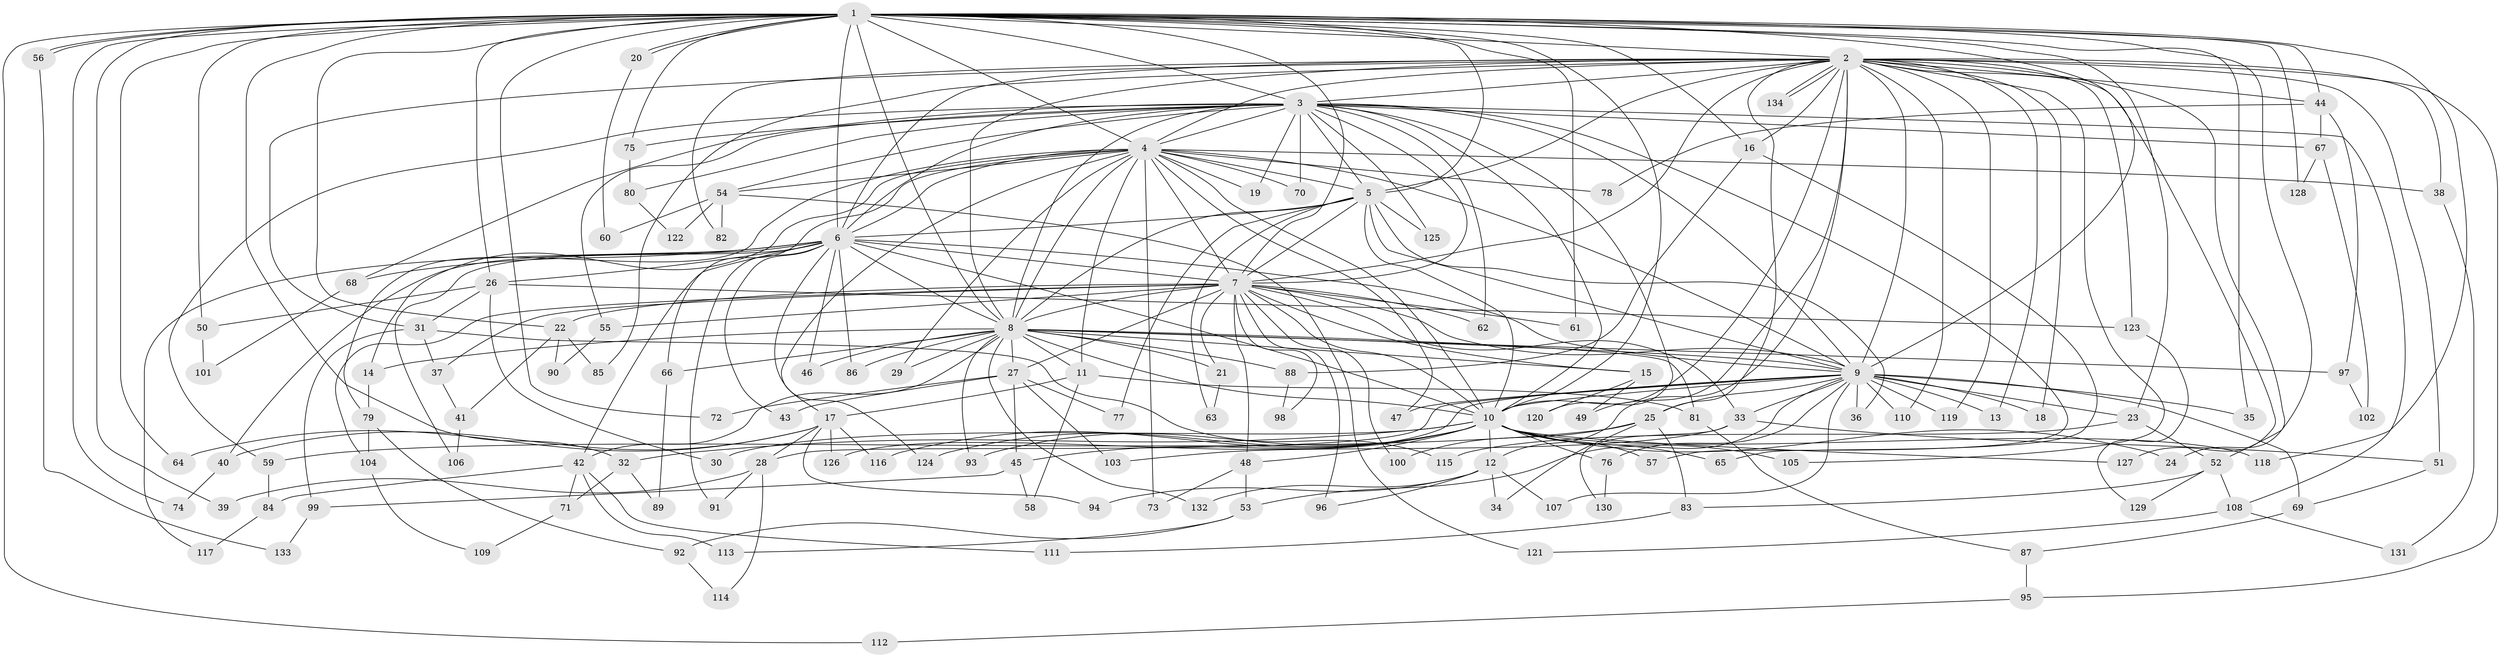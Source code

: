 // Generated by graph-tools (version 1.1) at 2025/45/03/09/25 04:45:43]
// undirected, 134 vertices, 293 edges
graph export_dot {
graph [start="1"]
  node [color=gray90,style=filled];
  1;
  2;
  3;
  4;
  5;
  6;
  7;
  8;
  9;
  10;
  11;
  12;
  13;
  14;
  15;
  16;
  17;
  18;
  19;
  20;
  21;
  22;
  23;
  24;
  25;
  26;
  27;
  28;
  29;
  30;
  31;
  32;
  33;
  34;
  35;
  36;
  37;
  38;
  39;
  40;
  41;
  42;
  43;
  44;
  45;
  46;
  47;
  48;
  49;
  50;
  51;
  52;
  53;
  54;
  55;
  56;
  57;
  58;
  59;
  60;
  61;
  62;
  63;
  64;
  65;
  66;
  67;
  68;
  69;
  70;
  71;
  72;
  73;
  74;
  75;
  76;
  77;
  78;
  79;
  80;
  81;
  82;
  83;
  84;
  85;
  86;
  87;
  88;
  89;
  90;
  91;
  92;
  93;
  94;
  95;
  96;
  97;
  98;
  99;
  100;
  101;
  102;
  103;
  104;
  105;
  106;
  107;
  108;
  109;
  110;
  111;
  112;
  113;
  114;
  115;
  116;
  117;
  118;
  119;
  120;
  121;
  122;
  123;
  124;
  125;
  126;
  127;
  128;
  129;
  130;
  131;
  132;
  133;
  134;
  1 -- 2;
  1 -- 3;
  1 -- 4;
  1 -- 5;
  1 -- 6;
  1 -- 7;
  1 -- 8;
  1 -- 9;
  1 -- 10;
  1 -- 16;
  1 -- 20;
  1 -- 20;
  1 -- 22;
  1 -- 23;
  1 -- 24;
  1 -- 26;
  1 -- 32;
  1 -- 35;
  1 -- 39;
  1 -- 44;
  1 -- 50;
  1 -- 56;
  1 -- 56;
  1 -- 61;
  1 -- 64;
  1 -- 72;
  1 -- 74;
  1 -- 75;
  1 -- 112;
  1 -- 118;
  1 -- 128;
  2 -- 3;
  2 -- 4;
  2 -- 5;
  2 -- 6;
  2 -- 7;
  2 -- 8;
  2 -- 9;
  2 -- 10;
  2 -- 12;
  2 -- 13;
  2 -- 16;
  2 -- 18;
  2 -- 25;
  2 -- 31;
  2 -- 38;
  2 -- 44;
  2 -- 49;
  2 -- 51;
  2 -- 52;
  2 -- 82;
  2 -- 85;
  2 -- 95;
  2 -- 105;
  2 -- 110;
  2 -- 119;
  2 -- 123;
  2 -- 127;
  2 -- 134;
  2 -- 134;
  3 -- 4;
  3 -- 5;
  3 -- 6;
  3 -- 7;
  3 -- 8;
  3 -- 9;
  3 -- 10;
  3 -- 19;
  3 -- 54;
  3 -- 55;
  3 -- 57;
  3 -- 59;
  3 -- 62;
  3 -- 67;
  3 -- 68;
  3 -- 70;
  3 -- 75;
  3 -- 80;
  3 -- 108;
  3 -- 120;
  3 -- 125;
  4 -- 5;
  4 -- 6;
  4 -- 7;
  4 -- 8;
  4 -- 9;
  4 -- 10;
  4 -- 11;
  4 -- 14;
  4 -- 17;
  4 -- 19;
  4 -- 29;
  4 -- 38;
  4 -- 47;
  4 -- 54;
  4 -- 66;
  4 -- 70;
  4 -- 73;
  4 -- 78;
  4 -- 79;
  5 -- 6;
  5 -- 7;
  5 -- 8;
  5 -- 9;
  5 -- 10;
  5 -- 36;
  5 -- 63;
  5 -- 77;
  5 -- 125;
  6 -- 7;
  6 -- 8;
  6 -- 9;
  6 -- 10;
  6 -- 26;
  6 -- 40;
  6 -- 42;
  6 -- 43;
  6 -- 46;
  6 -- 68;
  6 -- 86;
  6 -- 91;
  6 -- 106;
  6 -- 117;
  6 -- 124;
  7 -- 8;
  7 -- 9;
  7 -- 10;
  7 -- 15;
  7 -- 21;
  7 -- 22;
  7 -- 27;
  7 -- 33;
  7 -- 37;
  7 -- 48;
  7 -- 55;
  7 -- 61;
  7 -- 62;
  7 -- 96;
  7 -- 98;
  7 -- 100;
  7 -- 104;
  8 -- 9;
  8 -- 10;
  8 -- 11;
  8 -- 14;
  8 -- 15;
  8 -- 21;
  8 -- 27;
  8 -- 29;
  8 -- 42;
  8 -- 46;
  8 -- 66;
  8 -- 81;
  8 -- 86;
  8 -- 88;
  8 -- 93;
  8 -- 97;
  8 -- 132;
  9 -- 10;
  9 -- 13;
  9 -- 18;
  9 -- 23;
  9 -- 25;
  9 -- 28;
  9 -- 33;
  9 -- 35;
  9 -- 36;
  9 -- 47;
  9 -- 53;
  9 -- 69;
  9 -- 76;
  9 -- 107;
  9 -- 110;
  9 -- 119;
  9 -- 126;
  10 -- 12;
  10 -- 24;
  10 -- 30;
  10 -- 32;
  10 -- 45;
  10 -- 48;
  10 -- 57;
  10 -- 65;
  10 -- 76;
  10 -- 93;
  10 -- 105;
  10 -- 116;
  10 -- 118;
  10 -- 124;
  10 -- 127;
  11 -- 17;
  11 -- 58;
  11 -- 81;
  12 -- 34;
  12 -- 94;
  12 -- 96;
  12 -- 107;
  12 -- 132;
  14 -- 79;
  15 -- 49;
  15 -- 120;
  16 -- 65;
  16 -- 88;
  17 -- 28;
  17 -- 40;
  17 -- 64;
  17 -- 94;
  17 -- 116;
  17 -- 126;
  20 -- 60;
  21 -- 63;
  22 -- 41;
  22 -- 85;
  22 -- 90;
  23 -- 52;
  23 -- 115;
  25 -- 34;
  25 -- 59;
  25 -- 83;
  25 -- 100;
  26 -- 30;
  26 -- 31;
  26 -- 50;
  26 -- 123;
  27 -- 43;
  27 -- 45;
  27 -- 72;
  27 -- 77;
  27 -- 103;
  28 -- 39;
  28 -- 91;
  28 -- 114;
  31 -- 37;
  31 -- 99;
  31 -- 115;
  32 -- 71;
  32 -- 89;
  33 -- 51;
  33 -- 103;
  33 -- 130;
  37 -- 41;
  38 -- 131;
  40 -- 74;
  41 -- 106;
  42 -- 71;
  42 -- 84;
  42 -- 111;
  42 -- 113;
  44 -- 67;
  44 -- 78;
  44 -- 97;
  45 -- 58;
  45 -- 99;
  48 -- 53;
  48 -- 73;
  50 -- 101;
  51 -- 69;
  52 -- 83;
  52 -- 108;
  52 -- 129;
  53 -- 92;
  53 -- 113;
  54 -- 60;
  54 -- 82;
  54 -- 121;
  54 -- 122;
  55 -- 90;
  56 -- 133;
  59 -- 84;
  66 -- 89;
  67 -- 102;
  67 -- 128;
  68 -- 101;
  69 -- 87;
  71 -- 109;
  75 -- 80;
  76 -- 130;
  79 -- 92;
  79 -- 104;
  80 -- 122;
  81 -- 87;
  83 -- 111;
  84 -- 117;
  87 -- 95;
  88 -- 98;
  92 -- 114;
  95 -- 112;
  97 -- 102;
  99 -- 133;
  104 -- 109;
  108 -- 121;
  108 -- 131;
  123 -- 129;
}
